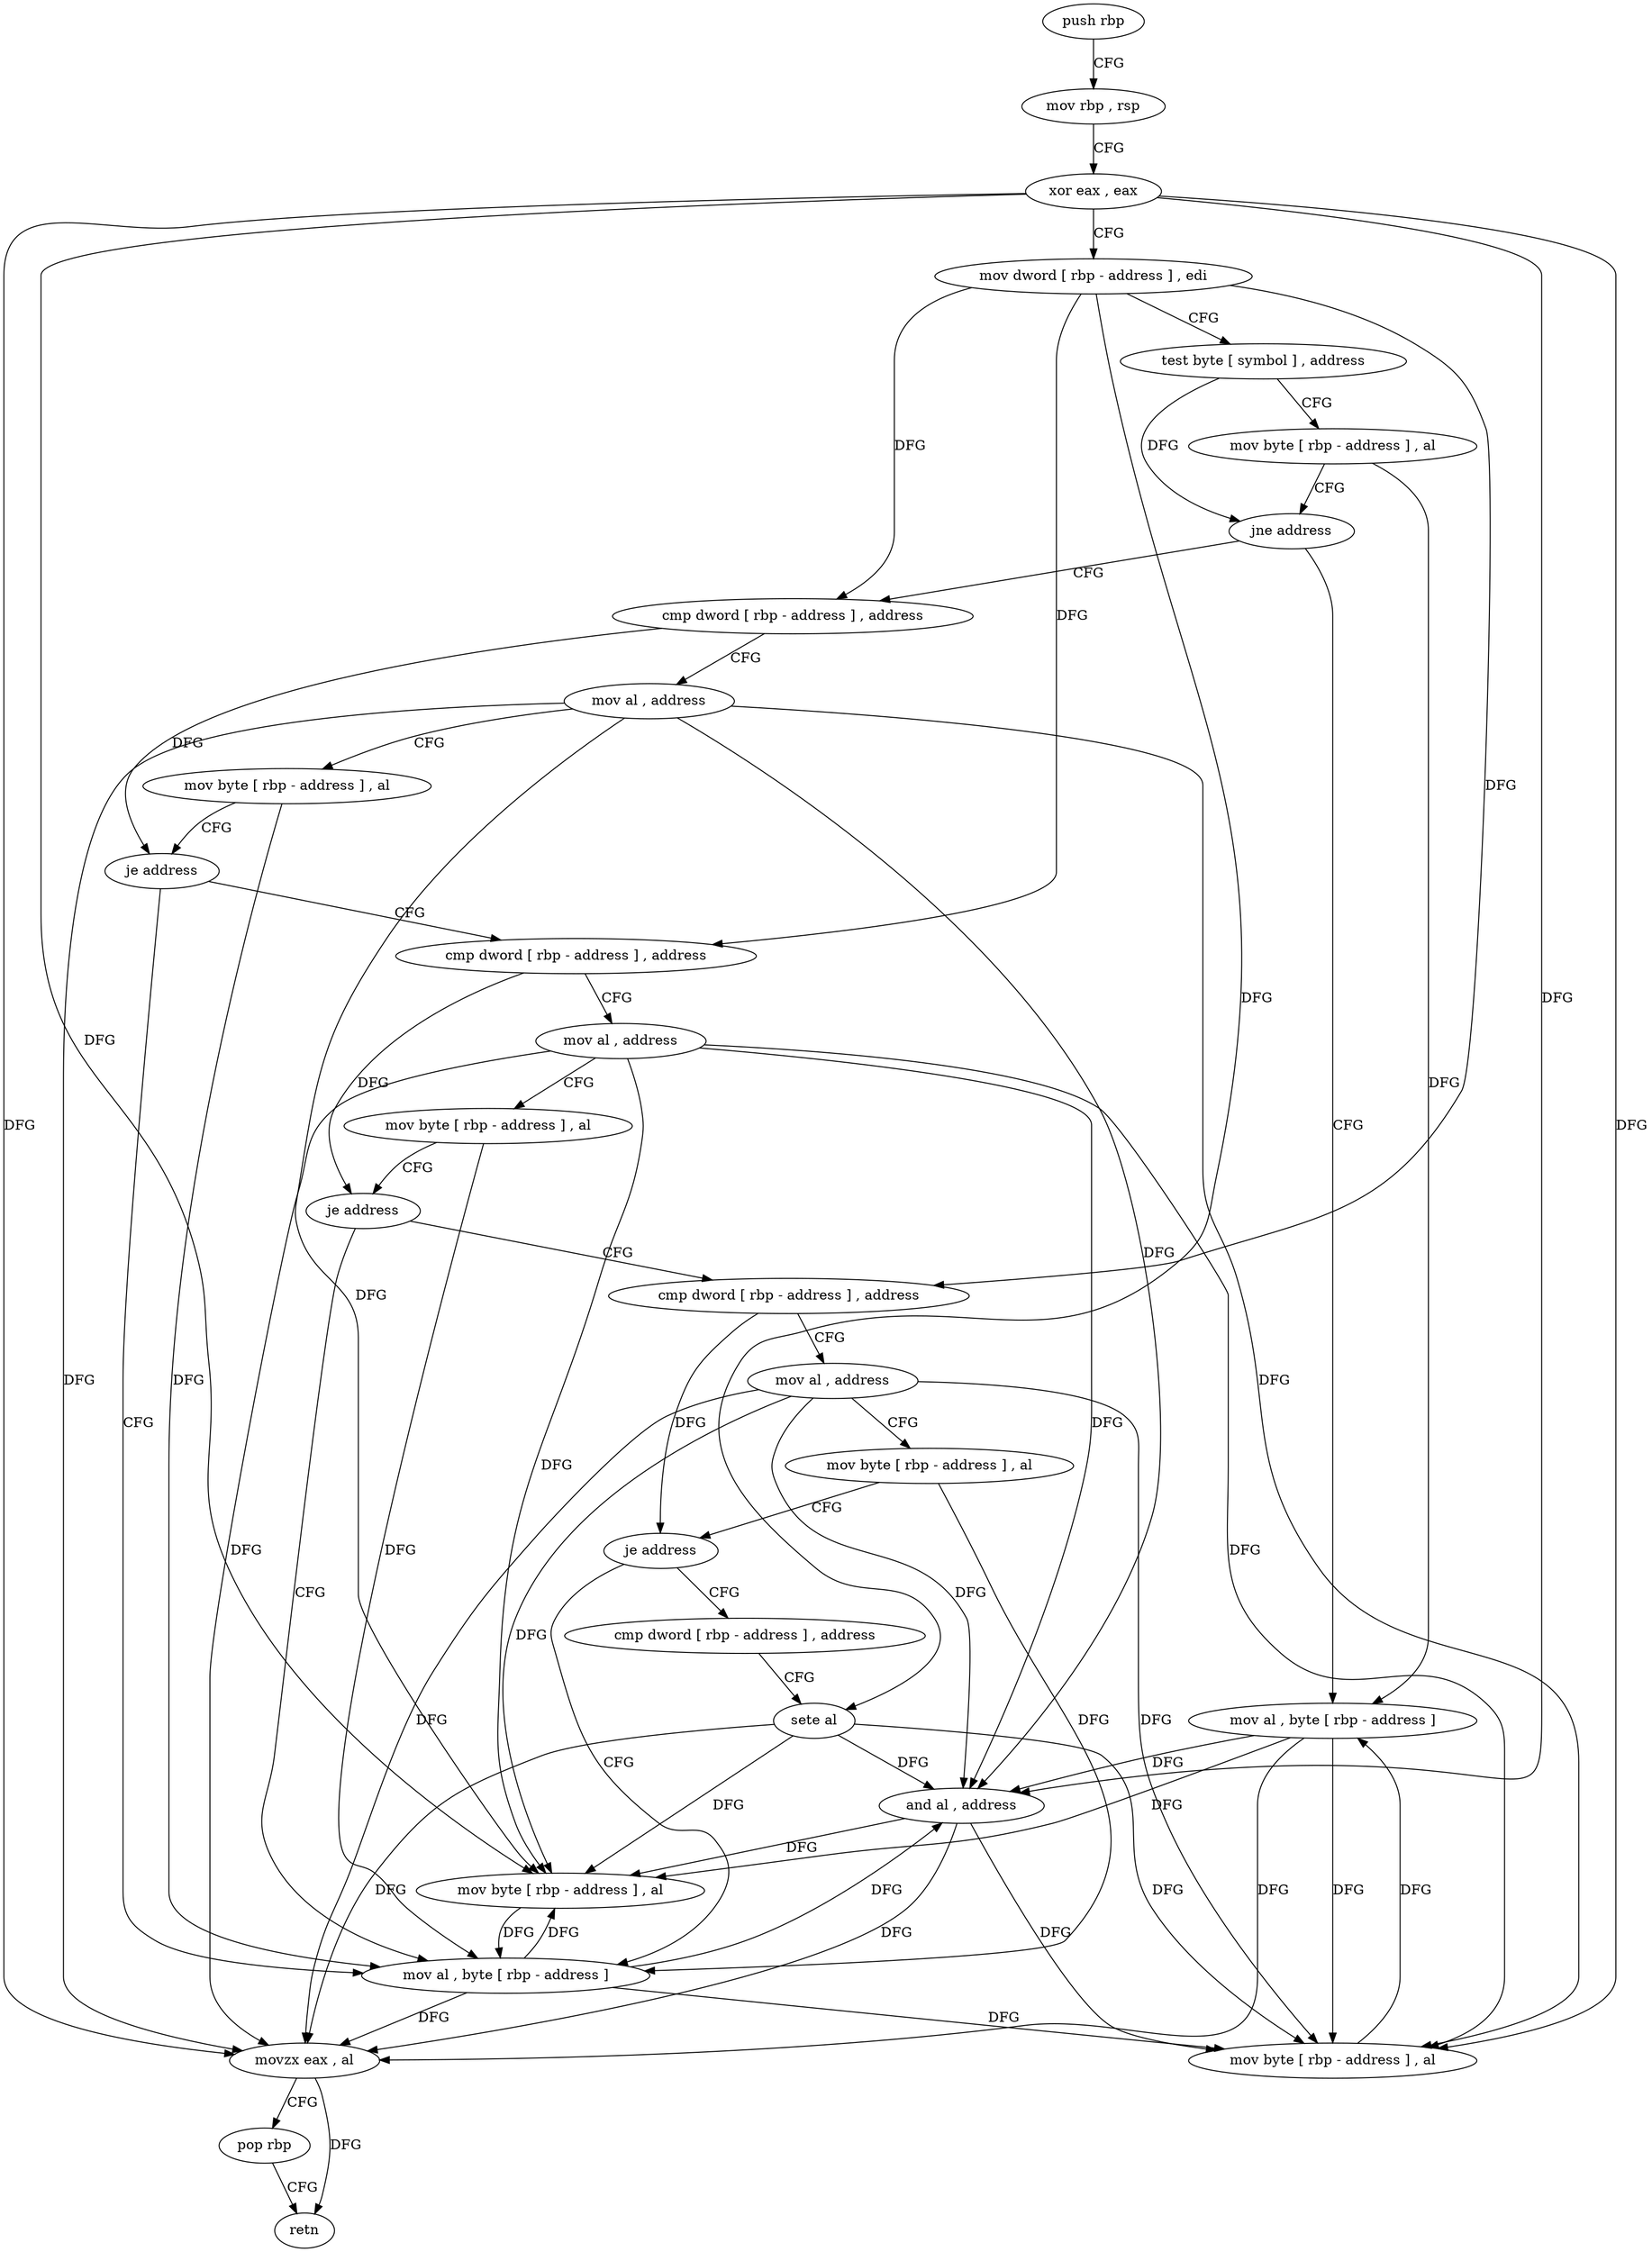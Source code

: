 digraph "func" {
"4211200" [label = "push rbp" ]
"4211201" [label = "mov rbp , rsp" ]
"4211204" [label = "xor eax , eax" ]
"4211206" [label = "mov dword [ rbp - address ] , edi" ]
"4211209" [label = "test byte [ symbol ] , address" ]
"4211217" [label = "mov byte [ rbp - address ] , al" ]
"4211220" [label = "jne address" ]
"4211299" [label = "mov al , byte [ rbp - address ]" ]
"4211226" [label = "cmp dword [ rbp - address ] , address" ]
"4211302" [label = "and al , address" ]
"4211304" [label = "movzx eax , al" ]
"4211307" [label = "pop rbp" ]
"4211308" [label = "retn" ]
"4211233" [label = "mov al , address" ]
"4211235" [label = "mov byte [ rbp - address ] , al" ]
"4211238" [label = "je address" ]
"4211293" [label = "mov al , byte [ rbp - address ]" ]
"4211244" [label = "cmp dword [ rbp - address ] , address" ]
"4211296" [label = "mov byte [ rbp - address ] , al" ]
"4211251" [label = "mov al , address" ]
"4211253" [label = "mov byte [ rbp - address ] , al" ]
"4211256" [label = "je address" ]
"4211262" [label = "cmp dword [ rbp - address ] , address" ]
"4211269" [label = "mov al , address" ]
"4211271" [label = "mov byte [ rbp - address ] , al" ]
"4211274" [label = "je address" ]
"4211280" [label = "cmp dword [ rbp - address ] , address" ]
"4211287" [label = "sete al" ]
"4211290" [label = "mov byte [ rbp - address ] , al" ]
"4211200" -> "4211201" [ label = "CFG" ]
"4211201" -> "4211204" [ label = "CFG" ]
"4211204" -> "4211206" [ label = "CFG" ]
"4211204" -> "4211302" [ label = "DFG" ]
"4211204" -> "4211304" [ label = "DFG" ]
"4211204" -> "4211296" [ label = "DFG" ]
"4211204" -> "4211290" [ label = "DFG" ]
"4211206" -> "4211209" [ label = "CFG" ]
"4211206" -> "4211226" [ label = "DFG" ]
"4211206" -> "4211244" [ label = "DFG" ]
"4211206" -> "4211262" [ label = "DFG" ]
"4211206" -> "4211287" [ label = "DFG" ]
"4211209" -> "4211217" [ label = "CFG" ]
"4211209" -> "4211220" [ label = "DFG" ]
"4211217" -> "4211220" [ label = "CFG" ]
"4211217" -> "4211299" [ label = "DFG" ]
"4211220" -> "4211299" [ label = "CFG" ]
"4211220" -> "4211226" [ label = "CFG" ]
"4211299" -> "4211302" [ label = "DFG" ]
"4211299" -> "4211304" [ label = "DFG" ]
"4211299" -> "4211296" [ label = "DFG" ]
"4211299" -> "4211290" [ label = "DFG" ]
"4211226" -> "4211233" [ label = "CFG" ]
"4211226" -> "4211238" [ label = "DFG" ]
"4211302" -> "4211304" [ label = "DFG" ]
"4211302" -> "4211296" [ label = "DFG" ]
"4211302" -> "4211290" [ label = "DFG" ]
"4211304" -> "4211307" [ label = "CFG" ]
"4211304" -> "4211308" [ label = "DFG" ]
"4211307" -> "4211308" [ label = "CFG" ]
"4211233" -> "4211235" [ label = "CFG" ]
"4211233" -> "4211302" [ label = "DFG" ]
"4211233" -> "4211304" [ label = "DFG" ]
"4211233" -> "4211296" [ label = "DFG" ]
"4211233" -> "4211290" [ label = "DFG" ]
"4211235" -> "4211238" [ label = "CFG" ]
"4211235" -> "4211293" [ label = "DFG" ]
"4211238" -> "4211293" [ label = "CFG" ]
"4211238" -> "4211244" [ label = "CFG" ]
"4211293" -> "4211296" [ label = "DFG" ]
"4211293" -> "4211302" [ label = "DFG" ]
"4211293" -> "4211304" [ label = "DFG" ]
"4211293" -> "4211290" [ label = "DFG" ]
"4211244" -> "4211251" [ label = "CFG" ]
"4211244" -> "4211256" [ label = "DFG" ]
"4211296" -> "4211299" [ label = "DFG" ]
"4211251" -> "4211253" [ label = "CFG" ]
"4211251" -> "4211302" [ label = "DFG" ]
"4211251" -> "4211304" [ label = "DFG" ]
"4211251" -> "4211296" [ label = "DFG" ]
"4211251" -> "4211290" [ label = "DFG" ]
"4211253" -> "4211256" [ label = "CFG" ]
"4211253" -> "4211293" [ label = "DFG" ]
"4211256" -> "4211293" [ label = "CFG" ]
"4211256" -> "4211262" [ label = "CFG" ]
"4211262" -> "4211269" [ label = "CFG" ]
"4211262" -> "4211274" [ label = "DFG" ]
"4211269" -> "4211271" [ label = "CFG" ]
"4211269" -> "4211302" [ label = "DFG" ]
"4211269" -> "4211304" [ label = "DFG" ]
"4211269" -> "4211296" [ label = "DFG" ]
"4211269" -> "4211290" [ label = "DFG" ]
"4211271" -> "4211274" [ label = "CFG" ]
"4211271" -> "4211293" [ label = "DFG" ]
"4211274" -> "4211293" [ label = "CFG" ]
"4211274" -> "4211280" [ label = "CFG" ]
"4211280" -> "4211287" [ label = "CFG" ]
"4211287" -> "4211290" [ label = "DFG" ]
"4211287" -> "4211302" [ label = "DFG" ]
"4211287" -> "4211304" [ label = "DFG" ]
"4211287" -> "4211296" [ label = "DFG" ]
"4211290" -> "4211293" [ label = "DFG" ]
}
